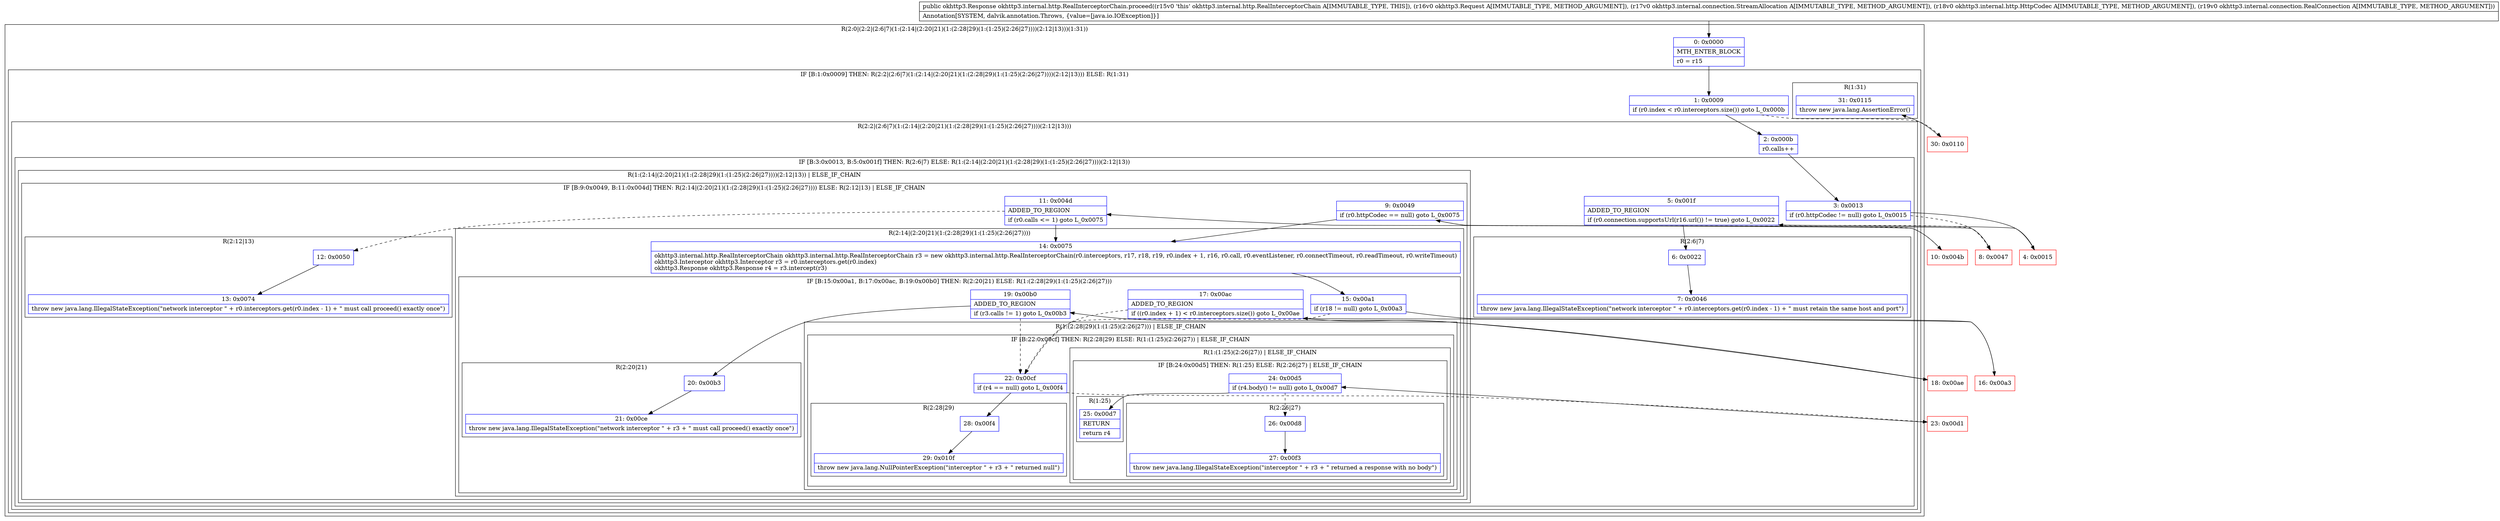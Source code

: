 digraph "CFG forokhttp3.internal.http.RealInterceptorChain.proceed(Lokhttp3\/Request;Lokhttp3\/internal\/connection\/StreamAllocation;Lokhttp3\/internal\/http\/HttpCodec;Lokhttp3\/internal\/connection\/RealConnection;)Lokhttp3\/Response;" {
subgraph cluster_Region_955434480 {
label = "R(2:0|(2:2|(2:6|7)(1:(2:14|(2:20|21)(1:(2:28|29)(1:(1:25)(2:26|27))))(2:12|13)))(1:31))";
node [shape=record,color=blue];
Node_0 [shape=record,label="{0\:\ 0x0000|MTH_ENTER_BLOCK\l|r0 = r15\l}"];
subgraph cluster_IfRegion_520938404 {
label = "IF [B:1:0x0009] THEN: R(2:2|(2:6|7)(1:(2:14|(2:20|21)(1:(2:28|29)(1:(1:25)(2:26|27))))(2:12|13))) ELSE: R(1:31)";
node [shape=record,color=blue];
Node_1 [shape=record,label="{1\:\ 0x0009|if (r0.index \< r0.interceptors.size()) goto L_0x000b\l}"];
subgraph cluster_Region_1197130083 {
label = "R(2:2|(2:6|7)(1:(2:14|(2:20|21)(1:(2:28|29)(1:(1:25)(2:26|27))))(2:12|13)))";
node [shape=record,color=blue];
Node_2 [shape=record,label="{2\:\ 0x000b|r0.calls++\l}"];
subgraph cluster_IfRegion_759422945 {
label = "IF [B:3:0x0013, B:5:0x001f] THEN: R(2:6|7) ELSE: R(1:(2:14|(2:20|21)(1:(2:28|29)(1:(1:25)(2:26|27))))(2:12|13))";
node [shape=record,color=blue];
Node_3 [shape=record,label="{3\:\ 0x0013|if (r0.httpCodec != null) goto L_0x0015\l}"];
Node_5 [shape=record,label="{5\:\ 0x001f|ADDED_TO_REGION\l|if (r0.connection.supportsUrl(r16.url()) != true) goto L_0x0022\l}"];
subgraph cluster_Region_61883132 {
label = "R(2:6|7)";
node [shape=record,color=blue];
Node_6 [shape=record,label="{6\:\ 0x0022}"];
Node_7 [shape=record,label="{7\:\ 0x0046|throw new java.lang.IllegalStateException(\"network interceptor \" + r0.interceptors.get(r0.index \- 1) + \" must retain the same host and port\")\l}"];
}
subgraph cluster_Region_2077855981 {
label = "R(1:(2:14|(2:20|21)(1:(2:28|29)(1:(1:25)(2:26|27))))(2:12|13)) | ELSE_IF_CHAIN\l";
node [shape=record,color=blue];
subgraph cluster_IfRegion_1788417836 {
label = "IF [B:9:0x0049, B:11:0x004d] THEN: R(2:14|(2:20|21)(1:(2:28|29)(1:(1:25)(2:26|27)))) ELSE: R(2:12|13) | ELSE_IF_CHAIN\l";
node [shape=record,color=blue];
Node_9 [shape=record,label="{9\:\ 0x0049|if (r0.httpCodec == null) goto L_0x0075\l}"];
Node_11 [shape=record,label="{11\:\ 0x004d|ADDED_TO_REGION\l|if (r0.calls \<= 1) goto L_0x0075\l}"];
subgraph cluster_Region_1326262019 {
label = "R(2:14|(2:20|21)(1:(2:28|29)(1:(1:25)(2:26|27))))";
node [shape=record,color=blue];
Node_14 [shape=record,label="{14\:\ 0x0075|okhttp3.internal.http.RealInterceptorChain okhttp3.internal.http.RealInterceptorChain r3 = new okhttp3.internal.http.RealInterceptorChain(r0.interceptors, r17, r18, r19, r0.index + 1, r16, r0.call, r0.eventListener, r0.connectTimeout, r0.readTimeout, r0.writeTimeout)\lokhttp3.Interceptor okhttp3.Interceptor r3 = r0.interceptors.get(r0.index)\lokhttp3.Response okhttp3.Response r4 = r3.intercept(r3)\l}"];
subgraph cluster_IfRegion_1990114262 {
label = "IF [B:15:0x00a1, B:17:0x00ac, B:19:0x00b0] THEN: R(2:20|21) ELSE: R(1:(2:28|29)(1:(1:25)(2:26|27)))";
node [shape=record,color=blue];
Node_15 [shape=record,label="{15\:\ 0x00a1|if (r18 != null) goto L_0x00a3\l}"];
Node_17 [shape=record,label="{17\:\ 0x00ac|ADDED_TO_REGION\l|if ((r0.index + 1) \< r0.interceptors.size()) goto L_0x00ae\l}"];
Node_19 [shape=record,label="{19\:\ 0x00b0|ADDED_TO_REGION\l|if (r3.calls != 1) goto L_0x00b3\l}"];
subgraph cluster_Region_586976914 {
label = "R(2:20|21)";
node [shape=record,color=blue];
Node_20 [shape=record,label="{20\:\ 0x00b3}"];
Node_21 [shape=record,label="{21\:\ 0x00ce|throw new java.lang.IllegalStateException(\"network interceptor \" + r3 + \" must call proceed() exactly once\")\l}"];
}
subgraph cluster_Region_1494643017 {
label = "R(1:(2:28|29)(1:(1:25)(2:26|27))) | ELSE_IF_CHAIN\l";
node [shape=record,color=blue];
subgraph cluster_IfRegion_1066040954 {
label = "IF [B:22:0x00cf] THEN: R(2:28|29) ELSE: R(1:(1:25)(2:26|27)) | ELSE_IF_CHAIN\l";
node [shape=record,color=blue];
Node_22 [shape=record,label="{22\:\ 0x00cf|if (r4 == null) goto L_0x00f4\l}"];
subgraph cluster_Region_450509657 {
label = "R(2:28|29)";
node [shape=record,color=blue];
Node_28 [shape=record,label="{28\:\ 0x00f4}"];
Node_29 [shape=record,label="{29\:\ 0x010f|throw new java.lang.NullPointerException(\"interceptor \" + r3 + \" returned null\")\l}"];
}
subgraph cluster_Region_1479573301 {
label = "R(1:(1:25)(2:26|27)) | ELSE_IF_CHAIN\l";
node [shape=record,color=blue];
subgraph cluster_IfRegion_2042949383 {
label = "IF [B:24:0x00d5] THEN: R(1:25) ELSE: R(2:26|27) | ELSE_IF_CHAIN\l";
node [shape=record,color=blue];
Node_24 [shape=record,label="{24\:\ 0x00d5|if (r4.body() != null) goto L_0x00d7\l}"];
subgraph cluster_Region_839844757 {
label = "R(1:25)";
node [shape=record,color=blue];
Node_25 [shape=record,label="{25\:\ 0x00d7|RETURN\l|return r4\l}"];
}
subgraph cluster_Region_1019818558 {
label = "R(2:26|27)";
node [shape=record,color=blue];
Node_26 [shape=record,label="{26\:\ 0x00d8}"];
Node_27 [shape=record,label="{27\:\ 0x00f3|throw new java.lang.IllegalStateException(\"interceptor \" + r3 + \" returned a response with no body\")\l}"];
}
}
}
}
}
}
}
subgraph cluster_Region_1876541990 {
label = "R(2:12|13)";
node [shape=record,color=blue];
Node_12 [shape=record,label="{12\:\ 0x0050}"];
Node_13 [shape=record,label="{13\:\ 0x0074|throw new java.lang.IllegalStateException(\"network interceptor \" + r0.interceptors.get(r0.index \- 1) + \" must call proceed() exactly once\")\l}"];
}
}
}
}
}
subgraph cluster_Region_1297848454 {
label = "R(1:31)";
node [shape=record,color=blue];
Node_31 [shape=record,label="{31\:\ 0x0115|throw new java.lang.AssertionError()\l}"];
}
}
}
Node_4 [shape=record,color=red,label="{4\:\ 0x0015}"];
Node_8 [shape=record,color=red,label="{8\:\ 0x0047}"];
Node_10 [shape=record,color=red,label="{10\:\ 0x004b}"];
Node_16 [shape=record,color=red,label="{16\:\ 0x00a3}"];
Node_18 [shape=record,color=red,label="{18\:\ 0x00ae}"];
Node_23 [shape=record,color=red,label="{23\:\ 0x00d1}"];
Node_30 [shape=record,color=red,label="{30\:\ 0x0110}"];
MethodNode[shape=record,label="{public okhttp3.Response okhttp3.internal.http.RealInterceptorChain.proceed((r15v0 'this' okhttp3.internal.http.RealInterceptorChain A[IMMUTABLE_TYPE, THIS]), (r16v0 okhttp3.Request A[IMMUTABLE_TYPE, METHOD_ARGUMENT]), (r17v0 okhttp3.internal.connection.StreamAllocation A[IMMUTABLE_TYPE, METHOD_ARGUMENT]), (r18v0 okhttp3.internal.http.HttpCodec A[IMMUTABLE_TYPE, METHOD_ARGUMENT]), (r19v0 okhttp3.internal.connection.RealConnection A[IMMUTABLE_TYPE, METHOD_ARGUMENT]))  | Annotation[SYSTEM, dalvik.annotation.Throws, \{value=[java.io.IOException]\}]\l}"];
MethodNode -> Node_0;
Node_0 -> Node_1;
Node_1 -> Node_2;
Node_1 -> Node_30[style=dashed];
Node_2 -> Node_3;
Node_3 -> Node_4;
Node_3 -> Node_8[style=dashed];
Node_5 -> Node_6;
Node_5 -> Node_8[style=dashed];
Node_6 -> Node_7;
Node_9 -> Node_10[style=dashed];
Node_9 -> Node_14;
Node_11 -> Node_12[style=dashed];
Node_11 -> Node_14;
Node_14 -> Node_15;
Node_15 -> Node_16;
Node_15 -> Node_22[style=dashed];
Node_17 -> Node_18;
Node_17 -> Node_22[style=dashed];
Node_19 -> Node_20;
Node_19 -> Node_22[style=dashed];
Node_20 -> Node_21;
Node_22 -> Node_23[style=dashed];
Node_22 -> Node_28;
Node_28 -> Node_29;
Node_24 -> Node_25;
Node_24 -> Node_26[style=dashed];
Node_26 -> Node_27;
Node_12 -> Node_13;
Node_4 -> Node_5;
Node_8 -> Node_9;
Node_10 -> Node_11;
Node_16 -> Node_17;
Node_18 -> Node_19;
Node_23 -> Node_24;
Node_30 -> Node_31;
}

